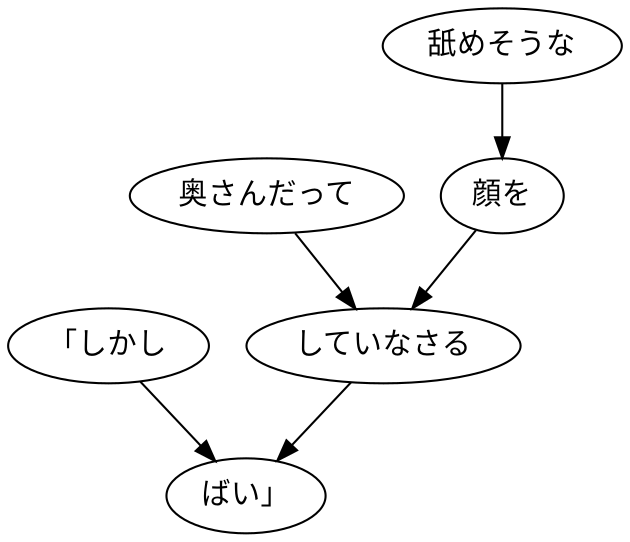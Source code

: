 digraph graph3047 {
	node0 [label="「しかし"];
	node1 [label="奥さんだって"];
	node2 [label="舐めそうな"];
	node3 [label="顔を"];
	node4 [label="していなさる"];
	node5 [label="ばい」"];
	node0 -> node5;
	node1 -> node4;
	node2 -> node3;
	node3 -> node4;
	node4 -> node5;
}
